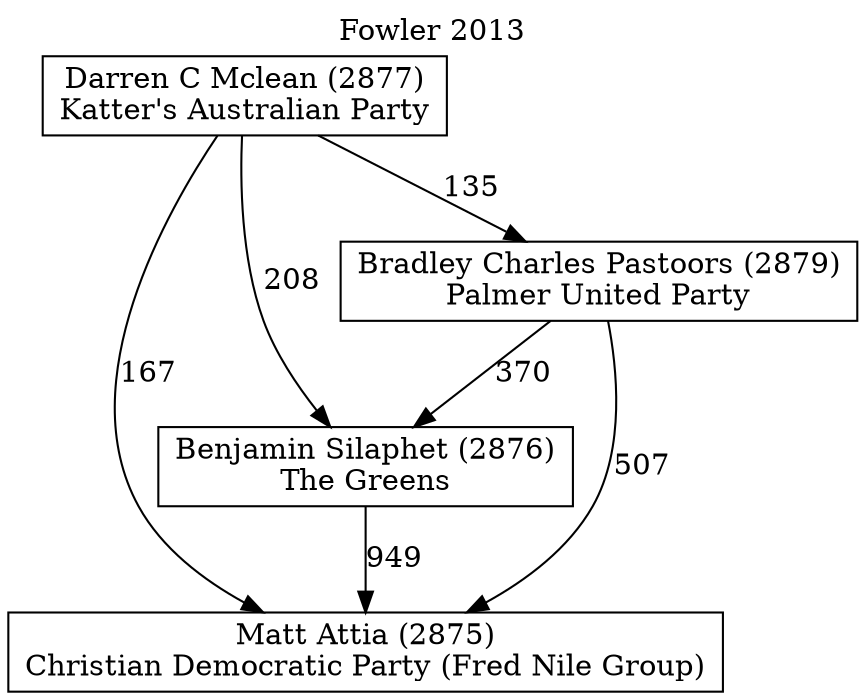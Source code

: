 // House preference flow
digraph "Matt Attia (2875)_Fowler_2013" {
	graph [label="Fowler 2013" labelloc=t mclimit=10]
	node [shape=box]
	"Matt Attia (2875)" [label="Matt Attia (2875)
Christian Democratic Party (Fred Nile Group)"]
	"Benjamin Silaphet (2876)" [label="Benjamin Silaphet (2876)
The Greens"]
	"Bradley Charles Pastoors (2879)" [label="Bradley Charles Pastoors (2879)
Palmer United Party"]
	"Darren C Mclean (2877)" [label="Darren C Mclean (2877)
Katter's Australian Party"]
	"Benjamin Silaphet (2876)" -> "Matt Attia (2875)" [label=949]
	"Bradley Charles Pastoors (2879)" -> "Benjamin Silaphet (2876)" [label=370]
	"Darren C Mclean (2877)" -> "Bradley Charles Pastoors (2879)" [label=135]
	"Bradley Charles Pastoors (2879)" -> "Matt Attia (2875)" [label=507]
	"Darren C Mclean (2877)" -> "Matt Attia (2875)" [label=167]
	"Darren C Mclean (2877)" -> "Benjamin Silaphet (2876)" [label=208]
}
